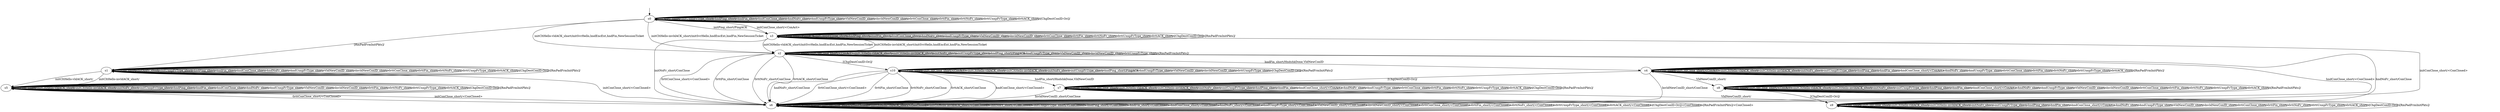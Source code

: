 digraph "../results/aioquicModels/aioquic-PSKWR-s-0/learnedModel" {
s0 [label=s0];
s1 [label=s1];
s2 [label=s2];
s3 [label=s3];
s4 [label=s4];
s5 [label=s5];
s6 [label=s6];
s7 [label=s7];
s8 [label=s8];
s9 [label=s9];
s10 [label=s10];
s0 -> s3  [label="initPing_short/PingACK "];
s0 -> s3  [label="initConClose_short/<ConAct> "];
s0 -> s2  [label="initCltHello-vldACK_short/initSvrHello,hndEncExt,hndFin,NewSessionTicket "];
s0 -> s2  [label="initCltHello-invldACK_short/initSvrHello,hndEncExt,hndFin,NewSessionTicket "];
s0 -> s0  [label="initNoFr_short/ "];
s0 -> s0  [label="initUnxpFrType_short/ "];
s0 -> s0  [label="hndPing_short/ "];
s0 -> s0  [label="hndFin_short/ "];
s0 -> s0  [label="hndConClose_short/ "];
s0 -> s0  [label="hndNoFr_short/ "];
s0 -> s0  [label="hndUnxpFrType_short/ "];
s0 -> s0  [label="VldNewConID_short/ "];
s0 -> s0  [label="InvldNewConID_short/ "];
s0 -> s0  [label="0rttConClose_short/ "];
s0 -> s0  [label="0rttFin_short/ "];
s0 -> s0  [label="0rttNoFr_short/ "];
s0 -> s0  [label="0rttUnxpFrType_short/ "];
s0 -> s0  [label="0rttACK_short/ "];
s0 -> s0  [label="[ChgDestConID-Ori]/ "];
s0 -> s1  [label="[RmPadFrmInitPkts]/ "];
s1 -> s1  [label="initPing_short/ "];
s1 -> s6  [label="initConClose_short/<ConClosed> "];
s1 -> s5  [label="initCltHello-vldACK_short/ "];
s1 -> s5  [label="initCltHello-invldACK_short/ "];
s1 -> s1  [label="initNoFr_short/ "];
s1 -> s1  [label="initUnxpFrType_short/ "];
s1 -> s1  [label="hndPing_short/ "];
s1 -> s1  [label="hndFin_short/ "];
s1 -> s1  [label="hndConClose_short/ "];
s1 -> s1  [label="hndNoFr_short/ "];
s1 -> s1  [label="hndUnxpFrType_short/ "];
s1 -> s1  [label="VldNewConID_short/ "];
s1 -> s1  [label="InvldNewConID_short/ "];
s1 -> s1  [label="0rttConClose_short/ "];
s1 -> s1  [label="0rttFin_short/ "];
s1 -> s1  [label="0rttNoFr_short/ "];
s1 -> s1  [label="0rttUnxpFrType_short/ "];
s1 -> s1  [label="0rttACK_short/ "];
s1 -> s1  [label="[ChgDestConID-Ori]/ "];
s1 -> s1  [label="[RmPadFrmInitPkts]/ "];
s2 -> s2  [label="initPing_short/ "];
s2 -> s2  [label="initConClose_short/<ConAct> "];
s2 -> s2  [label="initCltHello-vldACK_short/ "];
s2 -> s2  [label="initCltHello-invldACK_short/ "];
s2 -> s2  [label="initNoFr_short/ "];
s2 -> s2  [label="initUnxpFrType_short/ "];
s2 -> s2  [label="hndPing_short/PingACK "];
s2 -> s4  [label="hndFin_short/HndshkDone,VldNewConID "];
s2 -> s6  [label="hndConClose_short/<ConClosed> "];
s2 -> s6  [label="hndNoFr_short/ConClose "];
s2 -> s2  [label="hndUnxpFrType_short/ "];
s2 -> s2  [label="VldNewConID_short/ "];
s2 -> s2  [label="InvldNewConID_short/ "];
s2 -> s6  [label="0rttConClose_short/<ConClosed> "];
s2 -> s6  [label="0rttFin_short/ConClose "];
s2 -> s6  [label="0rttNoFr_short/ConClose "];
s2 -> s2  [label="0rttUnxpFrType_short/ "];
s2 -> s6  [label="0rttACK_short/ConClose "];
s2 -> s10  [label="[ChgDestConID-Ori]/ "];
s2 -> s2  [label="[RmPadFrmInitPkts]/ "];
s3 -> s3  [label="initPing_short/PingACK "];
s3 -> s6  [label="initConClose_short/<ConClosed> "];
s3 -> s2  [label="initCltHello-vldACK_short/initSvrHello,hndEncExt,hndFin,NewSessionTicket "];
s3 -> s2  [label="initCltHello-invldACK_short/initSvrHello,hndEncExt,hndFin,NewSessionTicket "];
s3 -> s6  [label="initNoFr_short/ConClose "];
s3 -> s3  [label="initUnxpFrType_short/ "];
s3 -> s3  [label="hndPing_short/ "];
s3 -> s3  [label="hndFin_short/ "];
s3 -> s3  [label="hndConClose_short/ "];
s3 -> s3  [label="hndNoFr_short/ "];
s3 -> s3  [label="hndUnxpFrType_short/ "];
s3 -> s3  [label="VldNewConID_short/ "];
s3 -> s3  [label="InvldNewConID_short/ "];
s3 -> s3  [label="0rttConClose_short/ "];
s3 -> s3  [label="0rttFin_short/ "];
s3 -> s3  [label="0rttNoFr_short/ "];
s3 -> s3  [label="0rttUnxpFrType_short/ "];
s3 -> s3  [label="0rttACK_short/ "];
s3 -> s3  [label="[ChgDestConID-Ori]/ "];
s3 -> s3  [label="[RmPadFrmInitPkts]/ "];
s4 -> s4  [label="initPing_short/ "];
s4 -> s4  [label="initConClose_short/<ConAct> "];
s4 -> s4  [label="initCltHello-vldACK_short/ "];
s4 -> s4  [label="initCltHello-invldACK_short/ "];
s4 -> s4  [label="initNoFr_short/ "];
s4 -> s4  [label="initUnxpFrType_short/ "];
s4 -> s4  [label="hndPing_short/ "];
s4 -> s4  [label="hndFin_short/ "];
s4 -> s4  [label="hndConClose_short/<ConAct> "];
s4 -> s4  [label="hndNoFr_short/ "];
s4 -> s4  [label="hndUnxpFrType_short/ "];
s4 -> s8  [label="VldNewConID_short/ "];
s4 -> s6  [label="InvldNewConID_short/ConClose "];
s4 -> s4  [label="0rttConClose_short/ "];
s4 -> s4  [label="0rttFin_short/ "];
s4 -> s4  [label="0rttNoFr_short/ "];
s4 -> s4  [label="0rttUnxpFrType_short/ "];
s4 -> s4  [label="0rttACK_short/ "];
s4 -> s7  [label="[ChgDestConID-Ori]/ "];
s4 -> s4  [label="[RmPadFrmInitPkts]/ "];
s5 -> s5  [label="initPing_short/ "];
s5 -> s6  [label="initConClose_short/<ConClosed> "];
s5 -> s5  [label="initCltHello-vldACK_short/ "];
s5 -> s5  [label="initCltHello-invldACK_short/ "];
s5 -> s5  [label="initNoFr_short/ "];
s5 -> s5  [label="initUnxpFrType_short/ "];
s5 -> s5  [label="hndPing_short/ "];
s5 -> s5  [label="hndFin_short/ "];
s5 -> s5  [label="hndConClose_short/ "];
s5 -> s5  [label="hndNoFr_short/ "];
s5 -> s5  [label="hndUnxpFrType_short/ "];
s5 -> s5  [label="VldNewConID_short/ "];
s5 -> s5  [label="InvldNewConID_short/ "];
s5 -> s6  [label="0rttConClose_short/<ConClosed> "];
s5 -> s5  [label="0rttFin_short/ "];
s5 -> s5  [label="0rttNoFr_short/ "];
s5 -> s5  [label="0rttUnxpFrType_short/ "];
s5 -> s5  [label="0rttACK_short/ "];
s5 -> s5  [label="[ChgDestConID-Ori]/ "];
s5 -> s5  [label="[RmPadFrmInitPkts]/ "];
s6 -> s6  [label="initPing_short/<ConClosed> "];
s6 -> s6  [label="initConClose_short/<ConClosed> "];
s6 -> s6  [label="initCltHello-vldACK_short/<ConClosed> "];
s6 -> s6  [label="initCltHello-invldACK_short/<ConClosed> "];
s6 -> s6  [label="initNoFr_short/<ConClosed> "];
s6 -> s6  [label="initUnxpFrType_short/<ConClosed> "];
s6 -> s6  [label="hndPing_short/<ConClosed> "];
s6 -> s6  [label="hndFin_short/<ConClosed> "];
s6 -> s6  [label="hndConClose_short/<ConClosed> "];
s6 -> s6  [label="hndNoFr_short/<ConClosed> "];
s6 -> s6  [label="hndUnxpFrType_short/<ConClosed> "];
s6 -> s6  [label="VldNewConID_short/<ConClosed> "];
s6 -> s6  [label="InvldNewConID_short/<ConClosed> "];
s6 -> s6  [label="0rttConClose_short/<ConClosed> "];
s6 -> s6  [label="0rttFin_short/<ConClosed> "];
s6 -> s6  [label="0rttNoFr_short/<ConClosed> "];
s6 -> s6  [label="0rttUnxpFrType_short/<ConClosed> "];
s6 -> s6  [label="0rttACK_short/<ConClosed> "];
s6 -> s6  [label="[ChgDestConID-Ori]/<ConClosed> "];
s6 -> s6  [label="[RmPadFrmInitPkts]/<ConClosed> "];
s7 -> s7  [label="initPing_short/ "];
s7 -> s7  [label="initConClose_short/ "];
s7 -> s7  [label="initCltHello-vldACK_short/ "];
s7 -> s7  [label="initCltHello-invldACK_short/ "];
s7 -> s7  [label="initNoFr_short/ "];
s7 -> s7  [label="initUnxpFrType_short/ "];
s7 -> s7  [label="hndPing_short/ "];
s7 -> s7  [label="hndFin_short/ "];
s7 -> s7  [label="hndConClose_short/<ConAct> "];
s7 -> s7  [label="hndNoFr_short/ "];
s7 -> s7  [label="hndUnxpFrType_short/ "];
s7 -> s9  [label="VldNewConID_short/ "];
s7 -> s6  [label="InvldNewConID_short/ConClose "];
s7 -> s7  [label="0rttConClose_short/ "];
s7 -> s7  [label="0rttFin_short/ "];
s7 -> s7  [label="0rttNoFr_short/ "];
s7 -> s7  [label="0rttUnxpFrType_short/ "];
s7 -> s7  [label="0rttACK_short/ "];
s7 -> s7  [label="[ChgDestConID-Ori]/ "];
s7 -> s7  [label="[RmPadFrmInitPkts]/ "];
s8 -> s8  [label="initPing_short/ "];
s8 -> s8  [label="initConClose_short/<ConAct> "];
s8 -> s8  [label="initCltHello-vldACK_short/ "];
s8 -> s8  [label="initCltHello-invldACK_short/ "];
s8 -> s8  [label="initNoFr_short/ "];
s8 -> s8  [label="initUnxpFrType_short/ "];
s8 -> s8  [label="hndPing_short/ "];
s8 -> s8  [label="hndFin_short/ "];
s8 -> s8  [label="hndConClose_short/<ConAct> "];
s8 -> s8  [label="hndNoFr_short/ "];
s8 -> s8  [label="hndUnxpFrType_short/ "];
s8 -> s8  [label="VldNewConID_short/ "];
s8 -> s8  [label="InvldNewConID_short/ "];
s8 -> s8  [label="0rttConClose_short/ "];
s8 -> s8  [label="0rttFin_short/ "];
s8 -> s8  [label="0rttNoFr_short/ "];
s8 -> s8  [label="0rttUnxpFrType_short/ "];
s8 -> s8  [label="0rttACK_short/ "];
s8 -> s9  [label="[ChgDestConID-Ori]/ "];
s8 -> s8  [label="[RmPadFrmInitPkts]/ "];
s9 -> s9  [label="initPing_short/ "];
s9 -> s9  [label="initConClose_short/ "];
s9 -> s9  [label="initCltHello-vldACK_short/ "];
s9 -> s9  [label="initCltHello-invldACK_short/ "];
s9 -> s9  [label="initNoFr_short/ "];
s9 -> s9  [label="initUnxpFrType_short/ "];
s9 -> s9  [label="hndPing_short/ "];
s9 -> s9  [label="hndFin_short/ "];
s9 -> s9  [label="hndConClose_short/<ConAct> "];
s9 -> s9  [label="hndNoFr_short/ "];
s9 -> s9  [label="hndUnxpFrType_short/ "];
s9 -> s9  [label="VldNewConID_short/ "];
s9 -> s9  [label="InvldNewConID_short/ "];
s9 -> s9  [label="0rttConClose_short/ "];
s9 -> s9  [label="0rttFin_short/ "];
s9 -> s9  [label="0rttNoFr_short/ "];
s9 -> s9  [label="0rttUnxpFrType_short/ "];
s9 -> s9  [label="0rttACK_short/ "];
s9 -> s9  [label="[ChgDestConID-Ori]/ "];
s9 -> s9  [label="[RmPadFrmInitPkts]/ "];
s10 -> s10  [label="initPing_short/ "];
s10 -> s10  [label="initConClose_short/<ConAct> "];
s10 -> s10  [label="initCltHello-vldACK_short/ "];
s10 -> s10  [label="initCltHello-invldACK_short/ "];
s10 -> s10  [label="initNoFr_short/ "];
s10 -> s10  [label="initUnxpFrType_short/ "];
s10 -> s10  [label="hndPing_short/PingACK "];
s10 -> s7  [label="hndFin_short/HndshkDone,VldNewConID "];
s10 -> s6  [label="hndConClose_short/<ConClosed> "];
s10 -> s6  [label="hndNoFr_short/ConClose "];
s10 -> s10  [label="hndUnxpFrType_short/ "];
s10 -> s10  [label="VldNewConID_short/ "];
s10 -> s10  [label="InvldNewConID_short/ "];
s10 -> s6  [label="0rttConClose_short/<ConClosed> "];
s10 -> s6  [label="0rttFin_short/ConClose "];
s10 -> s6  [label="0rttNoFr_short/ConClose "];
s10 -> s10  [label="0rttUnxpFrType_short/ "];
s10 -> s6  [label="0rttACK_short/ConClose "];
s10 -> s10  [label="[ChgDestConID-Ori]/ "];
s10 -> s10  [label="[RmPadFrmInitPkts]/ "];
__start0 [label="", shape=none];
__start0 -> s0  [label=""];
}

